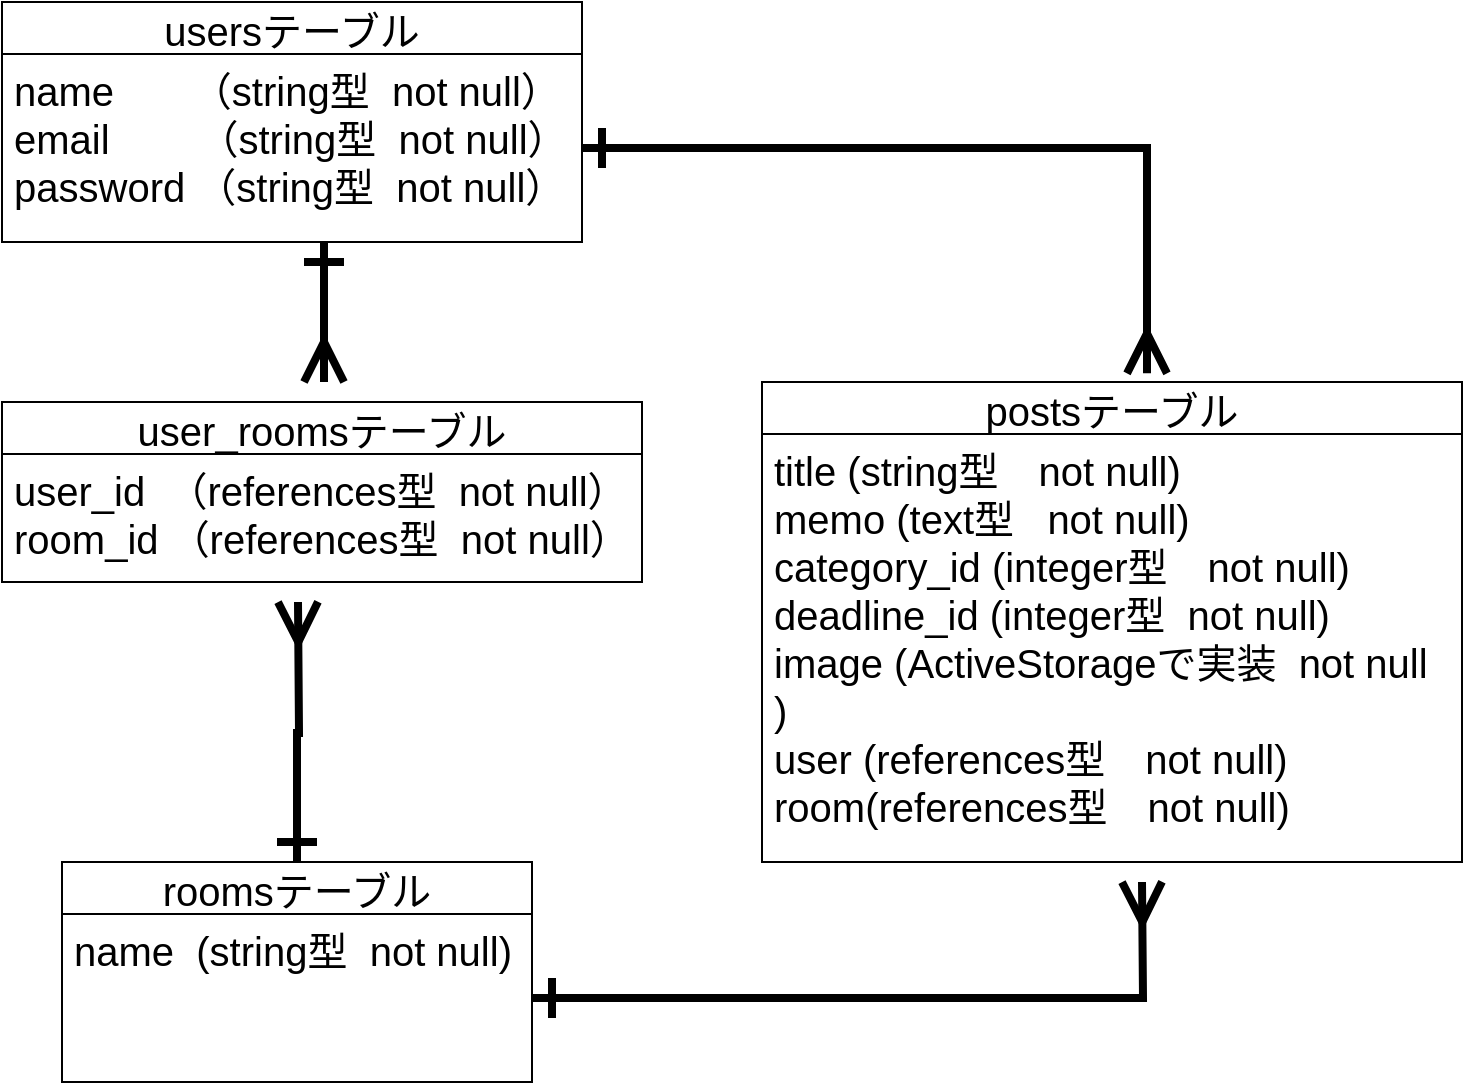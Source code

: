 <mxfile>
    <diagram id="sEoSYA7FlmQlImZam1k7" name="ページ1">
        <mxGraphModel dx="728" dy="680" grid="1" gridSize="10" guides="1" tooltips="1" connect="1" arrows="1" fold="1" page="1" pageScale="1" pageWidth="827" pageHeight="1169" math="0" shadow="0">
            <root>
                <mxCell id="0"/>
                <mxCell id="1" parent="0"/>
                <mxCell id="18" style="edgeStyle=orthogonalEdgeStyle;rounded=0;orthogonalLoop=1;jettySize=auto;html=1;fontSize=20;endArrow=ERmany;endFill=0;startArrow=ERone;startFill=0;strokeWidth=4;endSize=15;startSize=15;" parent="1" edge="1">
                    <mxGeometry relative="1" as="geometry">
                        <mxPoint x="211" y="210" as="sourcePoint"/>
                        <mxPoint x="211" y="280" as="targetPoint"/>
                    </mxGeometry>
                </mxCell>
                <mxCell id="6" value="usersテーブル" style="swimlane;fontStyle=0;childLayout=stackLayout;horizontal=1;startSize=26;horizontalStack=0;resizeParent=1;resizeParentMax=0;resizeLast=0;collapsible=1;marginBottom=0;align=center;fontSize=20;" parent="1" vertex="1">
                    <mxGeometry x="50" y="90" width="290" height="120" as="geometry"/>
                </mxCell>
                <mxCell id="7" value="name       （string型  not null）&#10;email        （string型  not null）&#10;password （string型  not null）" style="text;strokeColor=none;fillColor=none;spacingLeft=4;spacingRight=4;overflow=hidden;rotatable=0;points=[[0,0.5],[1,0.5]];portConstraint=eastwest;fontSize=20;" parent="6" vertex="1">
                    <mxGeometry y="26" width="290" height="94" as="geometry"/>
                </mxCell>
                <mxCell id="21" style="edgeStyle=orthogonalEdgeStyle;rounded=0;orthogonalLoop=1;jettySize=auto;html=1;startArrow=ERone;startFill=0;startSize=15;endArrow=ERmany;endFill=0;endSize=15;strokeWidth=4;fontSize=20;" parent="1" source="10" edge="1">
                    <mxGeometry relative="1" as="geometry">
                        <mxPoint x="198" y="390" as="targetPoint"/>
                    </mxGeometry>
                </mxCell>
                <mxCell id="10" value="roomsテーブル" style="swimlane;fontStyle=0;childLayout=stackLayout;horizontal=1;startSize=26;horizontalStack=0;resizeParent=1;resizeParentMax=0;resizeLast=0;collapsible=1;marginBottom=0;align=center;fontSize=20;" parent="1" vertex="1">
                    <mxGeometry x="80" y="520" width="235" height="110" as="geometry"/>
                </mxCell>
                <mxCell id="11" value="name  (string型  not null)" style="text;strokeColor=none;fillColor=none;spacingLeft=4;spacingRight=4;overflow=hidden;rotatable=0;points=[[0,0.5],[1,0.5]];portConstraint=eastwest;fontSize=20;" parent="10" vertex="1">
                    <mxGeometry y="26" width="235" height="84" as="geometry"/>
                </mxCell>
                <mxCell id="14" value="user_roomsテーブル" style="swimlane;fontStyle=0;childLayout=stackLayout;horizontal=1;startSize=26;horizontalStack=0;resizeParent=1;resizeParentMax=0;resizeLast=0;collapsible=1;marginBottom=0;align=center;fontSize=20;" parent="1" vertex="1">
                    <mxGeometry x="50" y="290" width="320" height="90" as="geometry"/>
                </mxCell>
                <mxCell id="15" value="user_id  （references型  not null）&#10;room_id （references型  not null）" style="text;strokeColor=none;fillColor=none;spacingLeft=4;spacingRight=4;overflow=hidden;rotatable=0;points=[[0,0.5],[1,0.5]];portConstraint=eastwest;fontSize=20;" parent="14" vertex="1">
                    <mxGeometry y="26" width="320" height="64" as="geometry"/>
                </mxCell>
                <mxCell id="22" value="postsテーブル" style="swimlane;fontStyle=0;childLayout=stackLayout;horizontal=1;startSize=26;horizontalStack=0;resizeParent=1;resizeParentMax=0;resizeLast=0;collapsible=1;marginBottom=0;align=center;fontSize=20;" parent="1" vertex="1">
                    <mxGeometry x="430" y="280" width="350" height="240" as="geometry"/>
                </mxCell>
                <mxCell id="23" value="title (string型　not null)  &#10;memo (text型   not null) &#10;category_id (integer型　not null)&#10;deadline_id (integer型  not null)&#10;image (ActiveStorageで実装  not null&#10;)&#10;user (references型　not null)&#10;room(references型　not null)" style="text;strokeColor=none;fillColor=none;spacingLeft=4;spacingRight=4;overflow=hidden;rotatable=0;points=[[0,0.5],[1,0.5]];portConstraint=eastwest;fontSize=20;" parent="22" vertex="1">
                    <mxGeometry y="26" width="350" height="214" as="geometry"/>
                </mxCell>
                <mxCell id="26" style="edgeStyle=orthogonalEdgeStyle;rounded=0;orthogonalLoop=1;jettySize=auto;html=1;entryX=0.55;entryY=-0.018;entryDx=0;entryDy=0;entryPerimeter=0;startArrow=ERone;startFill=0;startSize=15;endArrow=ERmany;endFill=0;endSize=15;strokeWidth=4;fontSize=20;" parent="1" source="7" target="22" edge="1">
                    <mxGeometry relative="1" as="geometry"/>
                </mxCell>
                <mxCell id="28" style="edgeStyle=orthogonalEdgeStyle;rounded=0;orthogonalLoop=1;jettySize=auto;html=1;startArrow=ERone;startFill=0;startSize=15;endArrow=ERmany;endFill=0;endSize=15;strokeWidth=4;fontSize=20;" parent="1" source="11" edge="1">
                    <mxGeometry relative="1" as="geometry">
                        <mxPoint x="620" y="530" as="targetPoint"/>
                    </mxGeometry>
                </mxCell>
            </root>
        </mxGraphModel>
    </diagram>
</mxfile>